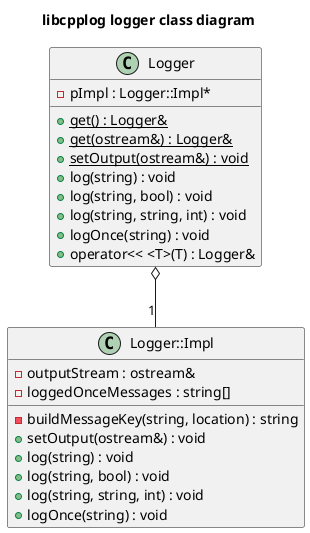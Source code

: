 @startuml logger-class-diagram

title libcpplog logger class diagram

class Logger {
    - pImpl : Logger::Impl*
    + {static} get() : Logger&
    + {static} get(ostream&) : Logger&
    + {static} setOutput(ostream&) : void
    + log(string) : void
    + log(string, bool) : void
    + log(string, string, int) : void
    + logOnce(string) : void
    + operator<< <T>(T) : Logger&
}

class "Logger::Impl" as LoggerImpl {
    - outputStream : ostream&
    - loggedOnceMessages : string[]
    - buildMessageKey(string, location) : string
    + setOutput(ostream&) : void
    + log(string) : void
    + log(string, bool) : void
    + log(string, string, int) : void
    + logOnce(string) : void
}

Logger o-- "1" LoggerImpl

@enduml
